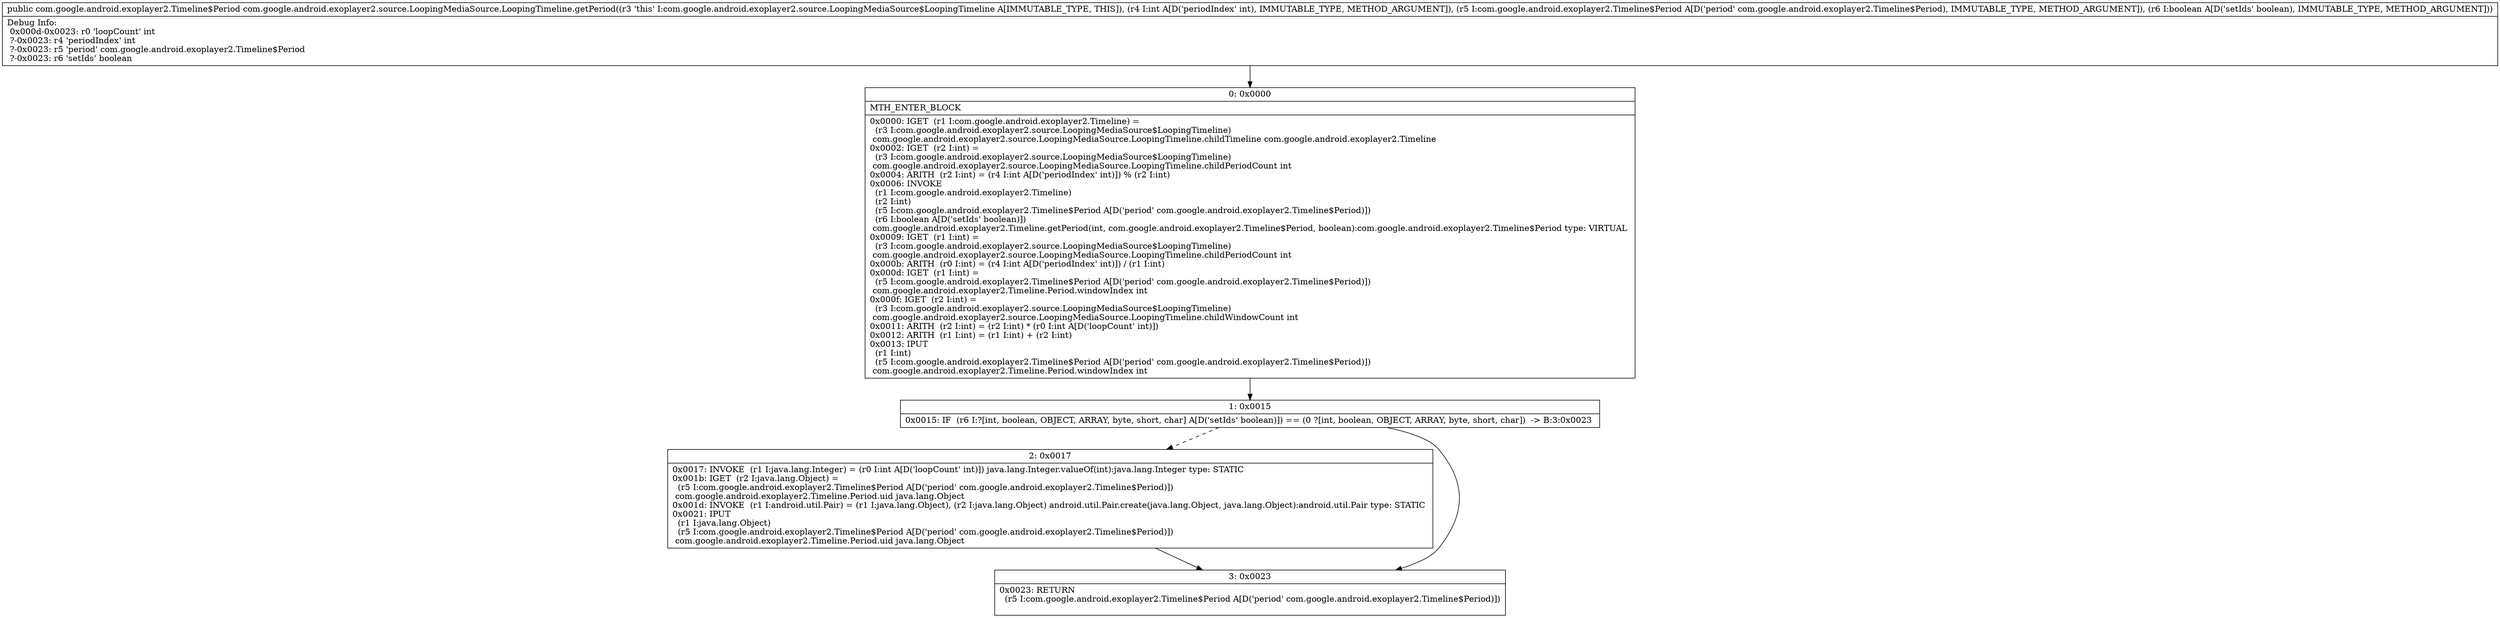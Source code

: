 digraph "CFG forcom.google.android.exoplayer2.source.LoopingMediaSource.LoopingTimeline.getPeriod(ILcom\/google\/android\/exoplayer2\/Timeline$Period;Z)Lcom\/google\/android\/exoplayer2\/Timeline$Period;" {
Node_0 [shape=record,label="{0\:\ 0x0000|MTH_ENTER_BLOCK\l|0x0000: IGET  (r1 I:com.google.android.exoplayer2.Timeline) = \l  (r3 I:com.google.android.exoplayer2.source.LoopingMediaSource$LoopingTimeline)\l com.google.android.exoplayer2.source.LoopingMediaSource.LoopingTimeline.childTimeline com.google.android.exoplayer2.Timeline \l0x0002: IGET  (r2 I:int) = \l  (r3 I:com.google.android.exoplayer2.source.LoopingMediaSource$LoopingTimeline)\l com.google.android.exoplayer2.source.LoopingMediaSource.LoopingTimeline.childPeriodCount int \l0x0004: ARITH  (r2 I:int) = (r4 I:int A[D('periodIndex' int)]) % (r2 I:int) \l0x0006: INVOKE  \l  (r1 I:com.google.android.exoplayer2.Timeline)\l  (r2 I:int)\l  (r5 I:com.google.android.exoplayer2.Timeline$Period A[D('period' com.google.android.exoplayer2.Timeline$Period)])\l  (r6 I:boolean A[D('setIds' boolean)])\l com.google.android.exoplayer2.Timeline.getPeriod(int, com.google.android.exoplayer2.Timeline$Period, boolean):com.google.android.exoplayer2.Timeline$Period type: VIRTUAL \l0x0009: IGET  (r1 I:int) = \l  (r3 I:com.google.android.exoplayer2.source.LoopingMediaSource$LoopingTimeline)\l com.google.android.exoplayer2.source.LoopingMediaSource.LoopingTimeline.childPeriodCount int \l0x000b: ARITH  (r0 I:int) = (r4 I:int A[D('periodIndex' int)]) \/ (r1 I:int) \l0x000d: IGET  (r1 I:int) = \l  (r5 I:com.google.android.exoplayer2.Timeline$Period A[D('period' com.google.android.exoplayer2.Timeline$Period)])\l com.google.android.exoplayer2.Timeline.Period.windowIndex int \l0x000f: IGET  (r2 I:int) = \l  (r3 I:com.google.android.exoplayer2.source.LoopingMediaSource$LoopingTimeline)\l com.google.android.exoplayer2.source.LoopingMediaSource.LoopingTimeline.childWindowCount int \l0x0011: ARITH  (r2 I:int) = (r2 I:int) * (r0 I:int A[D('loopCount' int)]) \l0x0012: ARITH  (r1 I:int) = (r1 I:int) + (r2 I:int) \l0x0013: IPUT  \l  (r1 I:int)\l  (r5 I:com.google.android.exoplayer2.Timeline$Period A[D('period' com.google.android.exoplayer2.Timeline$Period)])\l com.google.android.exoplayer2.Timeline.Period.windowIndex int \l}"];
Node_1 [shape=record,label="{1\:\ 0x0015|0x0015: IF  (r6 I:?[int, boolean, OBJECT, ARRAY, byte, short, char] A[D('setIds' boolean)]) == (0 ?[int, boolean, OBJECT, ARRAY, byte, short, char])  \-\> B:3:0x0023 \l}"];
Node_2 [shape=record,label="{2\:\ 0x0017|0x0017: INVOKE  (r1 I:java.lang.Integer) = (r0 I:int A[D('loopCount' int)]) java.lang.Integer.valueOf(int):java.lang.Integer type: STATIC \l0x001b: IGET  (r2 I:java.lang.Object) = \l  (r5 I:com.google.android.exoplayer2.Timeline$Period A[D('period' com.google.android.exoplayer2.Timeline$Period)])\l com.google.android.exoplayer2.Timeline.Period.uid java.lang.Object \l0x001d: INVOKE  (r1 I:android.util.Pair) = (r1 I:java.lang.Object), (r2 I:java.lang.Object) android.util.Pair.create(java.lang.Object, java.lang.Object):android.util.Pair type: STATIC \l0x0021: IPUT  \l  (r1 I:java.lang.Object)\l  (r5 I:com.google.android.exoplayer2.Timeline$Period A[D('period' com.google.android.exoplayer2.Timeline$Period)])\l com.google.android.exoplayer2.Timeline.Period.uid java.lang.Object \l}"];
Node_3 [shape=record,label="{3\:\ 0x0023|0x0023: RETURN  \l  (r5 I:com.google.android.exoplayer2.Timeline$Period A[D('period' com.google.android.exoplayer2.Timeline$Period)])\l \l}"];
MethodNode[shape=record,label="{public com.google.android.exoplayer2.Timeline$Period com.google.android.exoplayer2.source.LoopingMediaSource.LoopingTimeline.getPeriod((r3 'this' I:com.google.android.exoplayer2.source.LoopingMediaSource$LoopingTimeline A[IMMUTABLE_TYPE, THIS]), (r4 I:int A[D('periodIndex' int), IMMUTABLE_TYPE, METHOD_ARGUMENT]), (r5 I:com.google.android.exoplayer2.Timeline$Period A[D('period' com.google.android.exoplayer2.Timeline$Period), IMMUTABLE_TYPE, METHOD_ARGUMENT]), (r6 I:boolean A[D('setIds' boolean), IMMUTABLE_TYPE, METHOD_ARGUMENT]))  | Debug Info:\l  0x000d\-0x0023: r0 'loopCount' int\l  ?\-0x0023: r4 'periodIndex' int\l  ?\-0x0023: r5 'period' com.google.android.exoplayer2.Timeline$Period\l  ?\-0x0023: r6 'setIds' boolean\l}"];
MethodNode -> Node_0;
Node_0 -> Node_1;
Node_1 -> Node_2[style=dashed];
Node_1 -> Node_3;
Node_2 -> Node_3;
}

